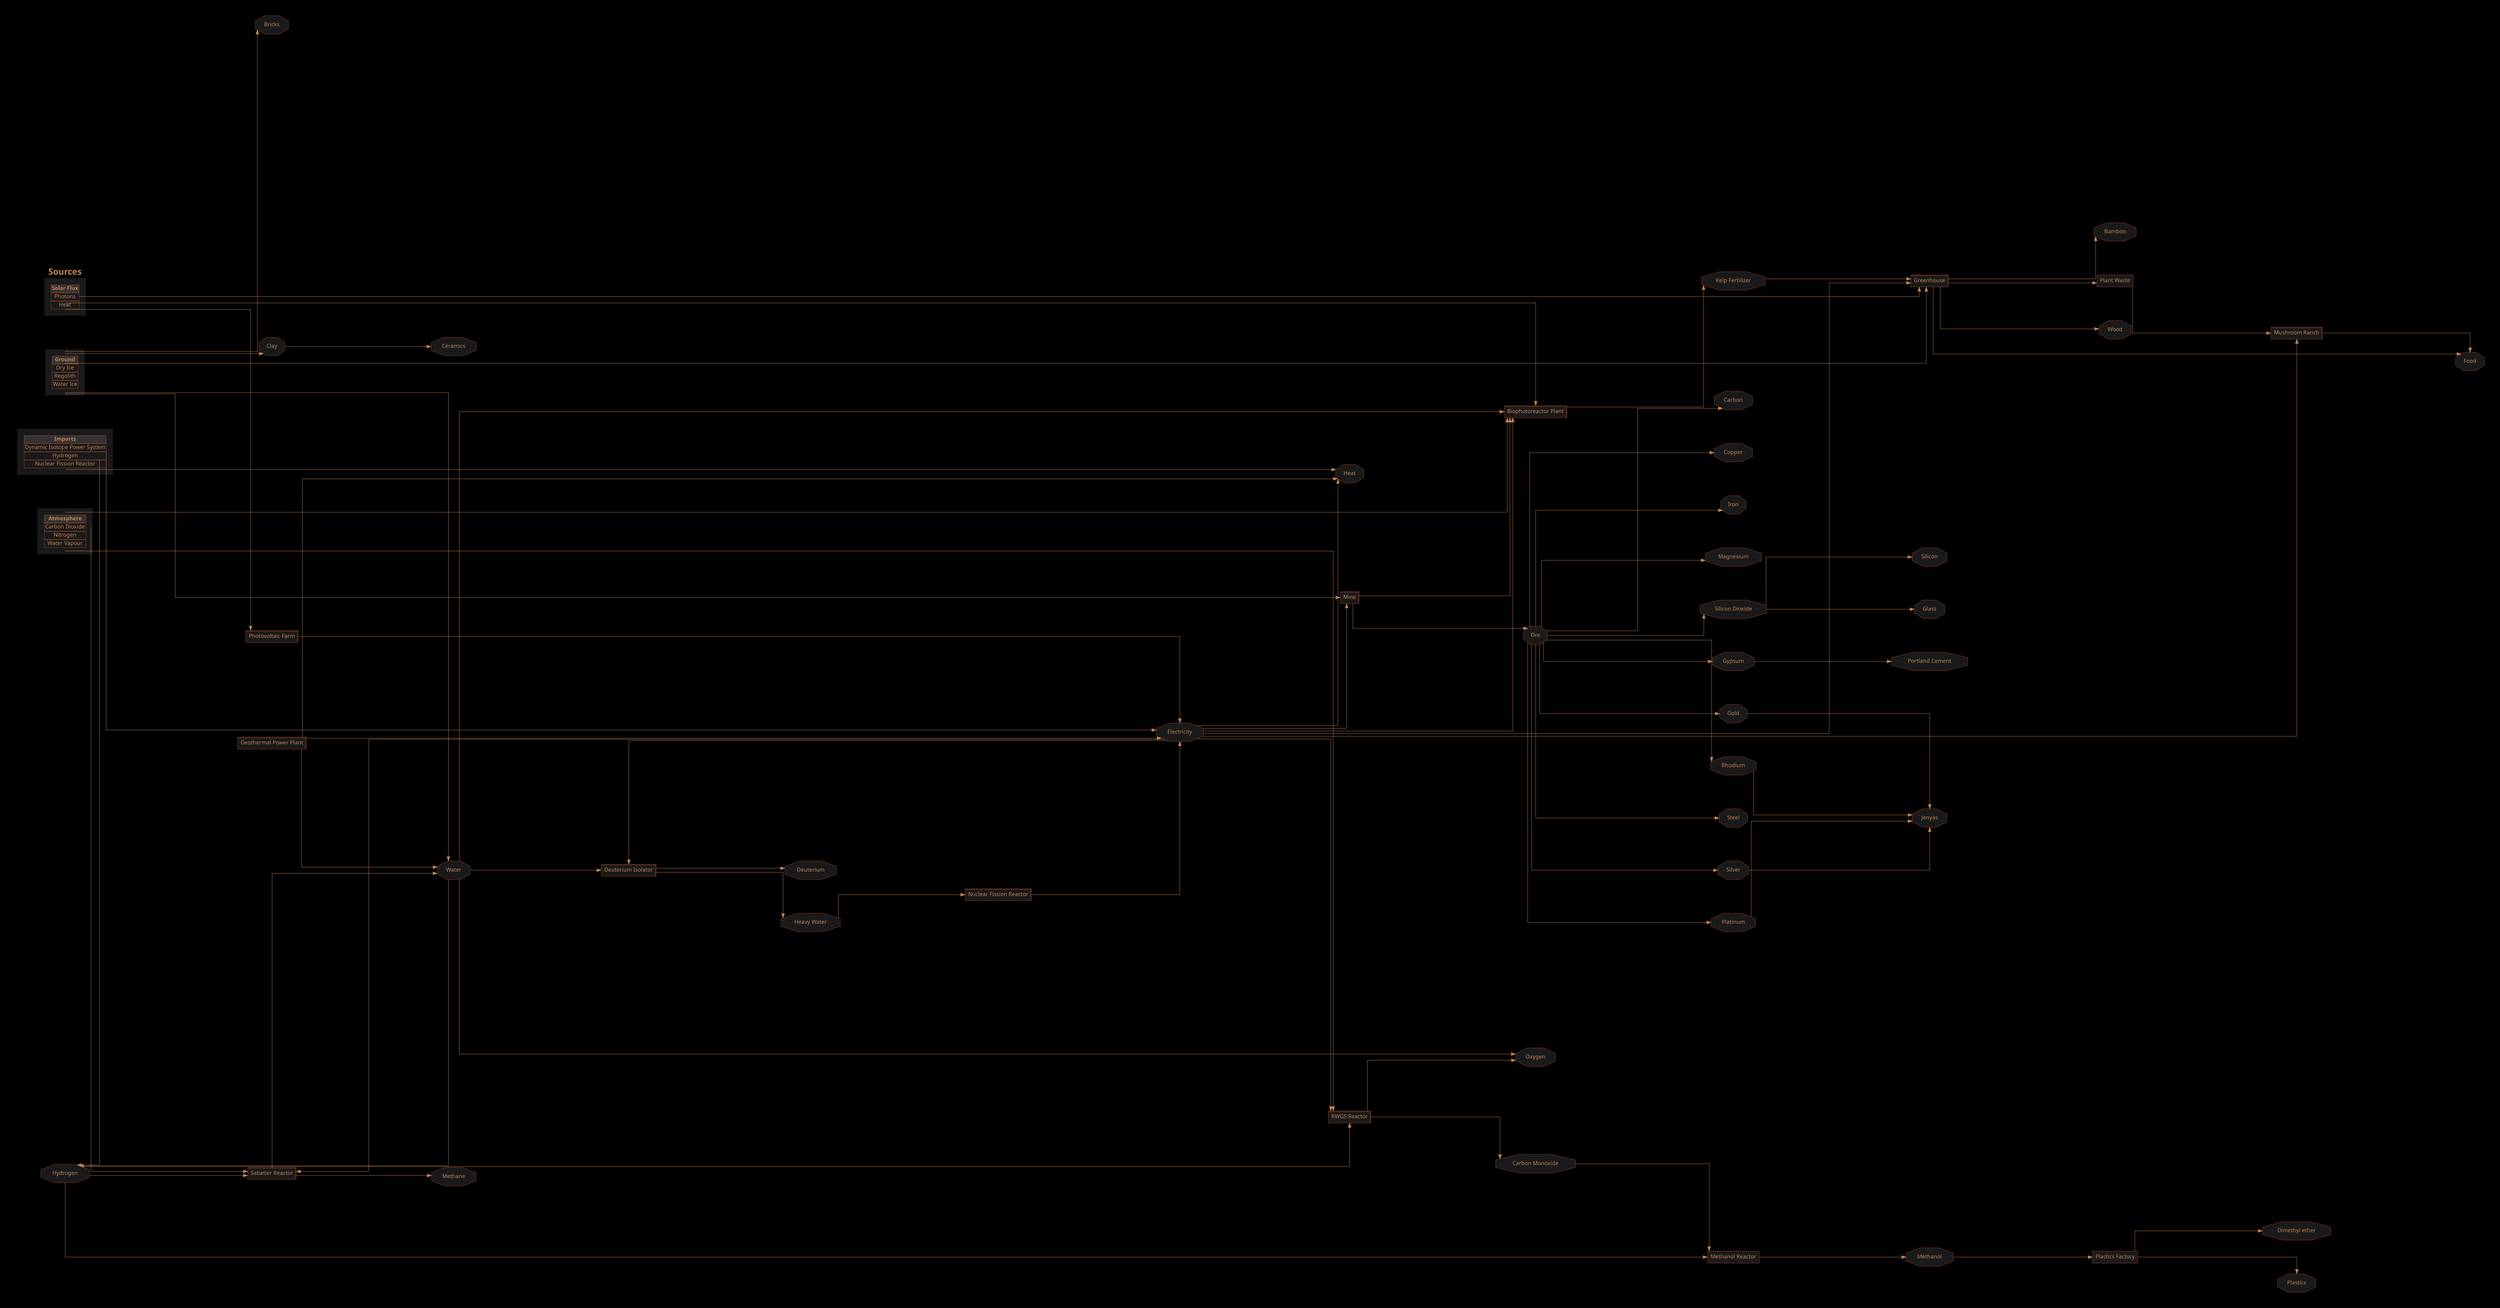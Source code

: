 /*
  This is part of the Avaneya Project Crew Handbook.
  Copyright (C) 2010, 2011, 2012
    Kshatra Corp.
  See the file License for copying conditions.
  
  To manually compile:
      $ sudo aptitude install graphviz
      $ dot -Tpdf Resources.gv -o Resources.pdf
*/

// Resources graph...
digraph Resources {

    // Graph attributes...
	bgcolor="black";
	fontname="Ubuntu Bold";
    labelfontname="Ubuntu";
    fontsize="25";
	margin="0";
	nodesep="2.15";
	rankdir="LR";
    ranksep=8;
    overlap=false;
    splines=ortho;
    pad="1,1";
//    concentrate="true";
//    mode=hier;

	// Node attributes...
	node[color="#d3502dff"];
	node[fillcolor="gray10"];
    node[fontcolor="#c08453ff"];
    node[fontname="Ubuntu"];
	node[shape=box];
	node[style=filled];
	node[margin="0.2"];
	node[fontsize="25"];
	
	// Edge attributes...
	edge[color="#c08453ff"];
	edge[penwidth="1.5"];
	edge[arrowsize="2.0"];

    // Sources...
    subgraph cluster_Sources
    {
        // Cluster attributes...
        label="Sources";
        fontcolor="#c08453ff";
        fontsize="40";
        labelfontname="Ubuntu Bold";
//        bgcolor="gray10";
        color="black";
        
        // Node attributes...
        node[margin="0.4"];
        node[fontsize="25"];
	    node[fontname="Ubuntu Bold"];

            pos = "100,100"        
        // Atmosphere source...
        "Atmosphere"[
            style = "filled, bold" 
            fontname = "Ubuntu" 
            shape = "none" 
            label =
                <<table border="0" cellborder="1" cellpadding="3" bgcolor="gray10" align="center">
                    <tr>
                        <td bgcolor="gray20" align="center"><font face="Ubuntu Bold">Atmosphere</font></td>
                    </tr>
                    <tr>
                        <td align="center" port="Carbon Dioxide">Carbon Dioxide</td>
                    </tr>
                    <tr>
                        <td align="center" port="Nitrogen">Nitrogen</td>
                    </tr>
                    <tr>
                        <td align="center" port="Water Vapour">Water Vapour</td>
                    </tr>
                </table>>];
        
        // Ground source...
        "Ground"[
            style = "filled, bold" 
            fontname = "Ubuntu" 
            shape = "none" 
            label =
                <<table border="0" cellborder="1" cellpadding="3" bgcolor="gray10" align="center">
                    <tr>
                        <td bgcolor="gray20" align="center"><font face="Ubuntu Bold">Ground</font></td>
                    </tr>
                    <tr>
                        <td align="center" port="Dry Ice">Dry Ice</td>
                    </tr>
                    <tr>
                        <td align="center" port="Regolith">Regolith</td>
                    </tr>
                    <tr>
                        <td align="center" port="Water Ice">Water Ice</td>
                    </tr>
                </table>>];

        // Import source...
        "Imports"[
            style = "filled, bold" 
            fontname = "Ubuntu" 
            shape = "none" 
            label =
                <<table border="0" cellborder="1" cellpadding="3" bgcolor="gray10" align="center">
                    <tr>
                        <td bgcolor="gray20" align="center"><font face="Ubuntu Bold">Imports</font></td>
                    </tr>
                    <tr>
                        <td align="center" port="Dynamic Isotope Power System">Dynamic Isotope Power System</td>
                    </tr>
                    <tr>
                        <td align="center" port="Hydrogen">Hydrogen</td>
                    </tr>
                    <tr>
                        <td align="center" port="Nuclear Fission Reactor">Nuclear Fission Reactor</td>
                    </tr>
                </table>>];

        // Solar flux source...
        "Solar Flux"[
            style = "filled, bold" 
            fontname = "Ubuntu" 
            shape = "none" 
            label =
                <<table border="0" cellborder="1" cellpadding="3" bgcolor="gray10" align="center">
                    <tr>
                        <td bgcolor="gray20" align="center"><font face="Ubuntu Bold">Solar Flux</font></td>
                    </tr>
                    <tr>
                        <td align="center" port="Photons">Photons</td>
                    </tr>
                    <tr>
                        <td align="center" port="Heat">Heat</td>
                    </tr>
                </table>>];
    }

    /* Sinks...
    subgraph cluster_Sinks
    {
        // Cluster attributes...
        label="Sinks";
        fontcolor="#c08453ff";
        fontsize="40";
        labelfontname="Ubuntu Bold";
        bgcolor="black";
        color="black";
        
        // Node attributes...
        node[
            margin="0.4"
            fontsize="25"
            fontname="Ubuntu Bold"
            style="circle"
            ];
        
        // Nodes...
        
    }*/
    
    // Resources...
    "Bamboo"[shape=octagon];
    "Bricks"[shape=octagon];
    "Carbon"[shape=octagon];
    "Carbon Monoxide"[shape=octagon];
    "Ceramics"[shape=octagon];
    "Clay"[shape=octagon];
    "Copper"[shape=octagon];
    "Deuterium"[shape=octagon];
    "Dimethyl ether"[shape=octagon];
    "Electricity"[shape=octagon];
    "Food"[shape=octagon];
    "Glass"[shape=octagon];
    "Gold"[shape=octagon];
    "Gypsum"[shape=octagon];
    "Heat"[shape=octagon];
    "Heavy Water"[shape=octagon];
    "Hydrogen"[shape=octagon];
    "Iron"[shape=octagon];
    "Jenyas"[shape=octagon];
    "Kelp Fertilizer"[shape=octagon];
    "Magnesium"[shape=octagon];
    "Methane"[shape=octagon];
    "Methanol"[shape=octagon];
    "Ore"[shape=octagon];
    "Oxygen"[shape=octagon];
    "Plastics"[shape=octagon];
    "Platinum"[shape=octagon];
    "Portland Cement"[shape=octagon];
    "Rhodium"[shape=octagon];
    "Silicon"[shape=octagon];
    "Silicon Dioxide"[shape=octagon];
    "Silver"[shape=octagon];
    "Steel"[shape=octagon];
    "Water"[shape=octagon];
    "Wood"[shape=octagon];
    
    // Units... (as processes)
    "RWGS Reactor"[shape=box3d];
    "Sabatier Reactor"[shape=box3d];
    "Deuterium Isolator"[shape=box3d];
    "Greenhouse"[shape=box3d];
    "Nuclear Fission Reactor"[shape=box3d];
    "Biophotoreactor Plant"[shape=box3d];
    "Photovoltaic Farm"[shape=box3d];
    "Mushroom Ranch"[shape=box3d];
    "Mine"[shape=box3d];
    "Geothermal Power Plant"[shape=box3d];

    // Relations...
    "Biophotoreactor Plant" -> "Kelp Fertilizer";
    "Atmosphere":"Carbon Dioxide" -> "Biophotoreactor Plant";
    "Atmosphere":"Carbon Dioxide" -> "RWGS Reactor";
    "Atmosphere":"Carbon Dioxide" -> "Sabatier Reactor";
    "Carbon Monoxide" -> "Methanol Reactor";
    "Clay" -> "Ceramics";
    "Deuterium Isolator" -> "Deuterium";
    "Deuterium Isolator" -> "Heavy Water";
    "Imports":"Dynamic Isotope Power System" -> "Electricity";
    "Imports":"Dynamic Isotope Power System" -> "Heat";
    "Electricity" -> "Biophotoreactor Plant";
    "Electricity" -> "Deuterium Isolator";
    "Electricity" -> "Greenhouse";
    "Electricity" -> "Heat";
    "Electricity" -> "Mine";
    "Electricity" -> "Mushroom Ranch";
    "Electricity" -> "RWGS Reactor";
    "Electricity" -> "Sabatier Reactor";
    "Geothermal Power Plant" -> "Electricity";
    "Geothermal Power Plant" -> "Heat";
    "Geothermal Power Plant" -> "Water";
    "Gold" -> "Jenyas";
    "Greenhouse" -> "Bamboo";
    "Greenhouse" -> "Food";
    "Greenhouse" -> "Plant Waste";
    "Greenhouse" -> "Wood";
    "Gypsum" -> "Portland Cement";
    "Heavy Water" -> "Nuclear Fission Reactor";
    "Imports":"Hydrogen" -> "Hydrogen";
    "Hydrogen" -> "Methanol Reactor";
    "Hydrogen" -> "RWGS Reactor";
    "Hydrogen" -> "Sabatier Reactor";
    "Ground":"Water Ice" -> "Water";
    "Kelp Fertilizer" -> "Greenhouse";
    "Solar Flux":"Photons" -> "Biophotoreactor Plant";
    "Solar Flux":"Photons" -> "Greenhouse";
    "Methanol" -> "Plastics Factory";
    "Methanol Reactor" -> "Methanol";
    "Mine" -> "Biophotoreactor Plant";
    "Mine" -> "Ore";
    "Mushroom Ranch" -> "Food";
    "Nuclear Fission Reactor" -> "Electricity";
    "Ore" -> "Carbon";
    "Ore" -> "Copper";
    "Ore" -> "Gold";
    "Ore" -> "Gypsum";
    "Ore" -> "Iron";
    "Ore" -> "Magnesium";
    "Ore" -> "Platinum";
    "Ore" -> "Rhodium";
    "Ore" -> "Silicon Dioxide";
    "Ore" -> "Silver";
    "Ore" -> "Steel";
    "Plant Waste" -> "Mushroom Ranch";
    "Plastics Factory" -> "Dimethyl ether";
    "Plastics Factory" -> "Plastics";
    "Platinum" -> "Jenyas";
    "Ground":"Regolith" -> "Bricks";
    "Ground":"Regolith" -> "Clay";
    "Ground":"Regolith" -> "Greenhouse";
    "Ground":"Regolith" -> "Mine";
    "Rhodium" -> "Jenyas";
    "RWGS Reactor" -> "Carbon Monoxide";
    "RWGS Reactor" -> "Oxygen";
    "Sabatier Reactor" -> "Methane";
    "Sabatier Reactor" -> "Water";
    "Silicon Dioxide" -> "Glass";
    "Silicon Dioxide" -> "Silicon";
    "Silver" -> "Jenyas";
    "Solar Flux":"Photons" -> "Photovoltaic Farm";
    "Photovoltaic Farm" -> "Electricity";
    "Water" -> "Biophotoreactor Plant";
    "Water" -> "Deuterium Isolator";
    "Water" -> "Hydrogen"
    "Water" -> "Oxygen";
}

